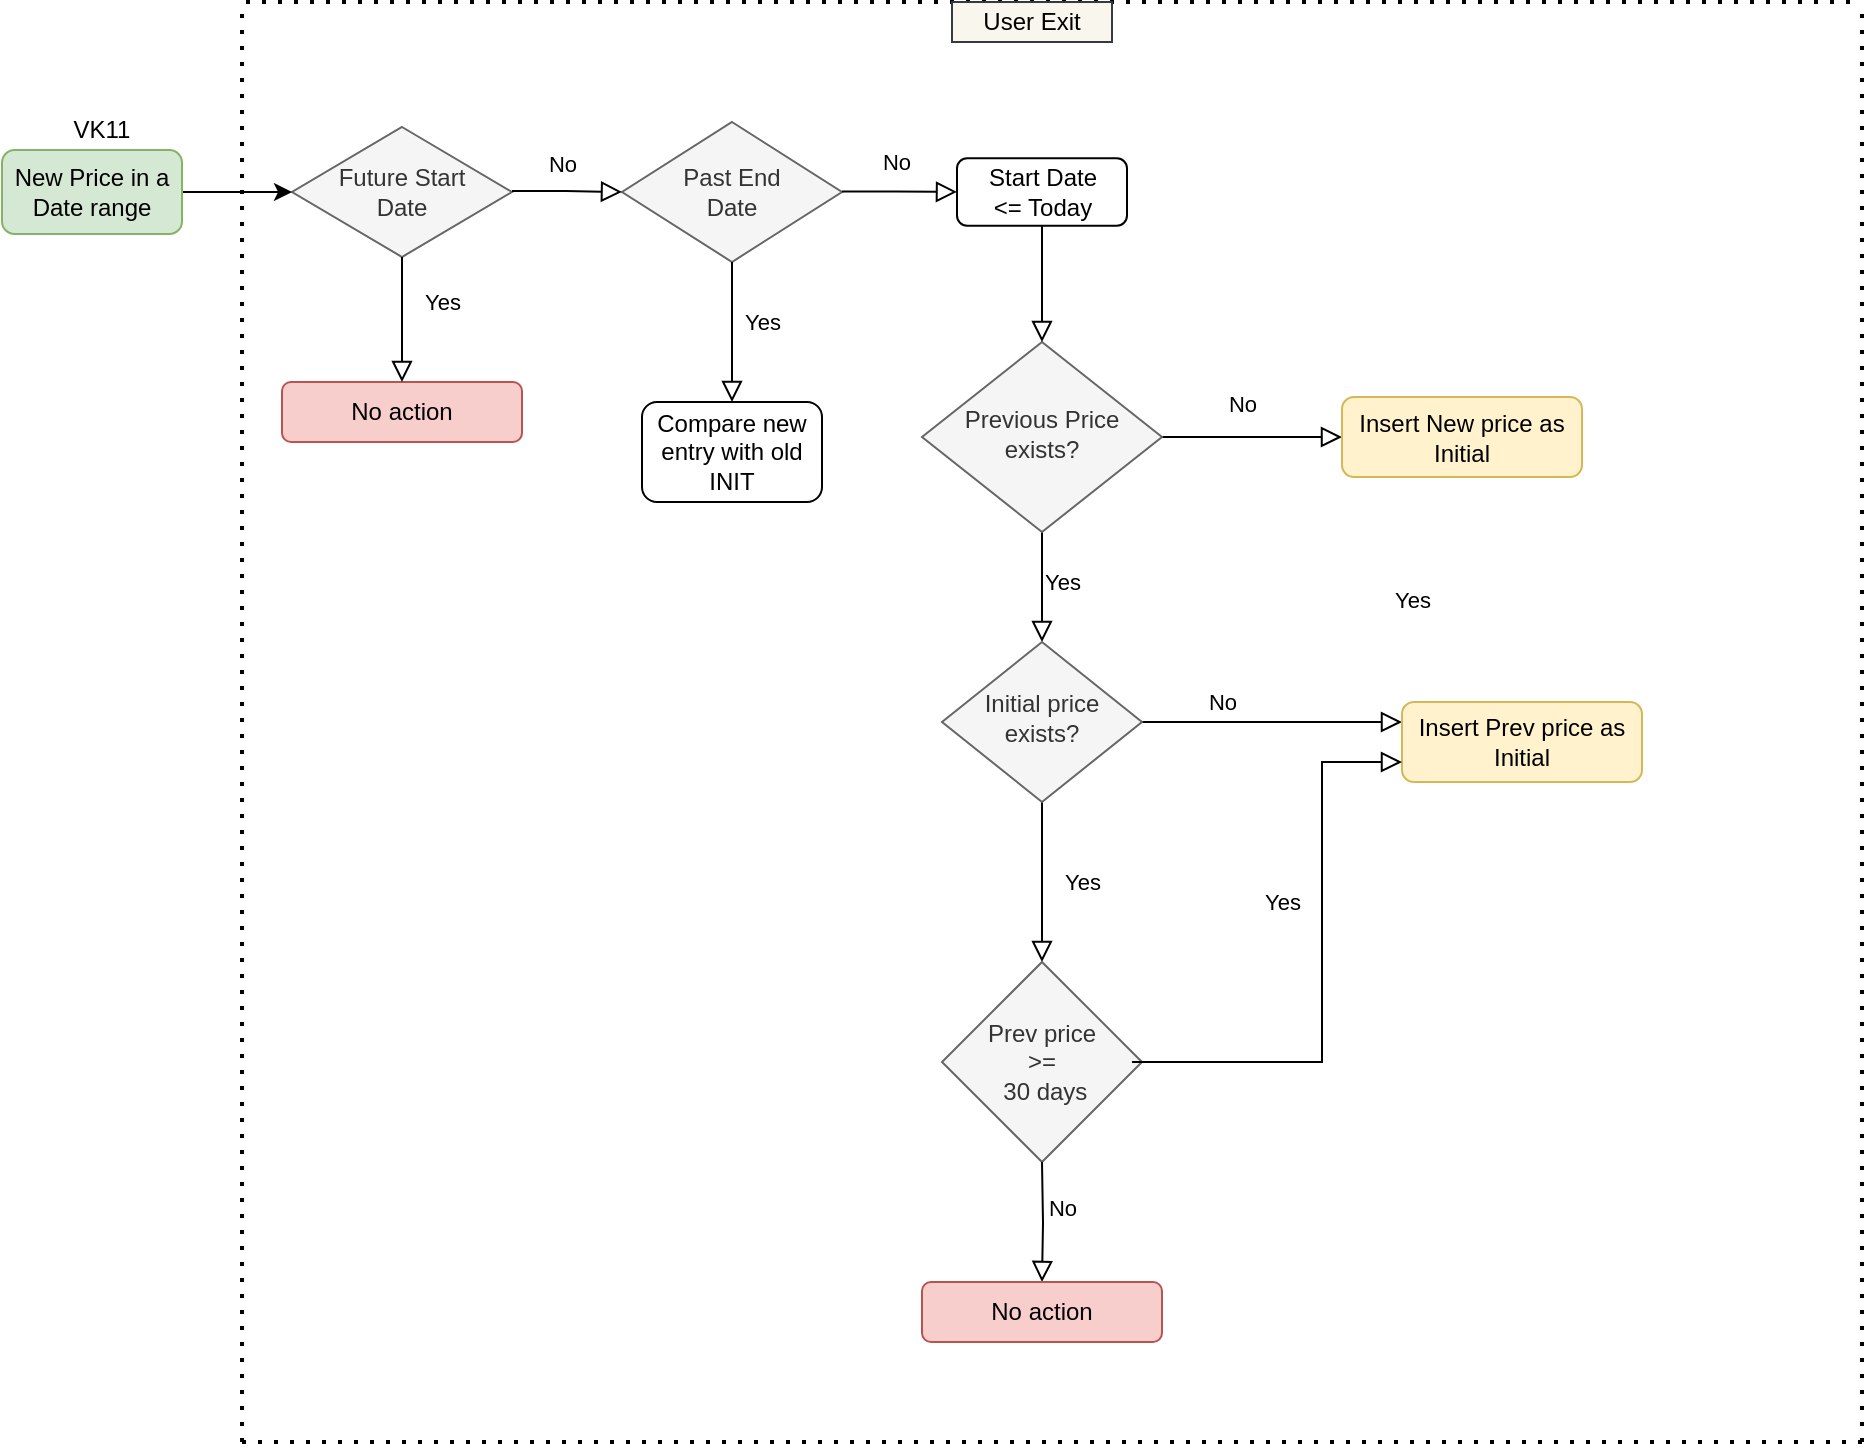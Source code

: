 <mxfile version="14.9.1" type="github">
  <diagram id="C5RBs43oDa-KdzZeNtuy" name="Page-1">
    <mxGraphModel dx="2309" dy="1831" grid="1" gridSize="10" guides="1" tooltips="1" connect="1" arrows="1" fold="1" page="1" pageScale="1" pageWidth="827" pageHeight="1169" math="0" shadow="0">
      <root>
        <mxCell id="WIyWlLk6GJQsqaUBKTNV-0" />
        <mxCell id="WIyWlLk6GJQsqaUBKTNV-1" parent="WIyWlLk6GJQsqaUBKTNV-0" />
        <mxCell id="WIyWlLk6GJQsqaUBKTNV-3" value="Start Date &lt;br&gt;&amp;lt;= Today" style="rounded=1;whiteSpace=wrap;html=1;fontSize=12;glass=0;strokeWidth=1;shadow=0;" parent="WIyWlLk6GJQsqaUBKTNV-1" vertex="1">
          <mxGeometry x="167.5" y="78.12" width="85" height="33.75" as="geometry" />
        </mxCell>
        <mxCell id="WIyWlLk6GJQsqaUBKTNV-4" value="Yes" style="rounded=0;html=1;jettySize=auto;orthogonalLoop=1;fontSize=11;endArrow=block;endFill=0;endSize=8;strokeWidth=1;shadow=0;labelBackgroundColor=none;edgeStyle=orthogonalEdgeStyle;" parent="WIyWlLk6GJQsqaUBKTNV-1" source="WIyWlLk6GJQsqaUBKTNV-6" target="WIyWlLk6GJQsqaUBKTNV-10" edge="1">
          <mxGeometry x="-1" y="-321" relative="1" as="geometry">
            <mxPoint x="21" y="-115" as="offset" />
          </mxGeometry>
        </mxCell>
        <mxCell id="WIyWlLk6GJQsqaUBKTNV-5" value="No" style="edgeStyle=orthogonalEdgeStyle;rounded=0;html=1;jettySize=auto;orthogonalLoop=1;fontSize=11;endArrow=block;endFill=0;endSize=8;strokeWidth=1;shadow=0;labelBackgroundColor=none;" parent="WIyWlLk6GJQsqaUBKTNV-1" source="WIyWlLk6GJQsqaUBKTNV-6" target="WIyWlLk6GJQsqaUBKTNV-7" edge="1">
          <mxGeometry x="-0.111" y="18" relative="1" as="geometry">
            <mxPoint y="1" as="offset" />
          </mxGeometry>
        </mxCell>
        <mxCell id="WIyWlLk6GJQsqaUBKTNV-6" value="Previous Price exists?" style="rhombus;whiteSpace=wrap;html=1;shadow=0;fontFamily=Helvetica;fontSize=12;align=center;strokeWidth=1;spacing=6;spacingTop=-4;fillColor=#f5f5f5;strokeColor=#666666;fontColor=#333333;" parent="WIyWlLk6GJQsqaUBKTNV-1" vertex="1">
          <mxGeometry x="150" y="170" width="120" height="95" as="geometry" />
        </mxCell>
        <mxCell id="WIyWlLk6GJQsqaUBKTNV-7" value="Insert New price as Initial" style="rounded=1;whiteSpace=wrap;html=1;fontSize=12;glass=0;strokeWidth=1;shadow=0;fillColor=#fff2cc;strokeColor=#d6b656;" parent="WIyWlLk6GJQsqaUBKTNV-1" vertex="1">
          <mxGeometry x="360" y="197.5" width="120" height="40" as="geometry" />
        </mxCell>
        <mxCell id="WIyWlLk6GJQsqaUBKTNV-8" value="No" style="rounded=0;html=1;jettySize=auto;orthogonalLoop=1;fontSize=11;endArrow=block;endFill=0;endSize=8;strokeWidth=1;shadow=0;labelBackgroundColor=none;edgeStyle=orthogonalEdgeStyle;entryX=0.5;entryY=0;entryDx=0;entryDy=0;" parent="WIyWlLk6GJQsqaUBKTNV-1" source="WIyWlLk6GJQsqaUBKTNV-10" edge="1" target="puUOUJRcIxCyxZQvcFH1-1">
          <mxGeometry x="-1" y="103" relative="1" as="geometry">
            <mxPoint x="-13" y="-50" as="offset" />
            <mxPoint x="210" y="490" as="targetPoint" />
          </mxGeometry>
        </mxCell>
        <mxCell id="WIyWlLk6GJQsqaUBKTNV-9" value="Yes" style="edgeStyle=orthogonalEdgeStyle;rounded=0;html=1;jettySize=auto;orthogonalLoop=1;fontSize=11;endArrow=block;endFill=0;endSize=8;strokeWidth=1;shadow=0;labelBackgroundColor=none;" parent="WIyWlLk6GJQsqaUBKTNV-1" source="WIyWlLk6GJQsqaUBKTNV-10" target="WIyWlLk6GJQsqaUBKTNV-12" edge="1">
          <mxGeometry x="-1" y="-85" relative="1" as="geometry">
            <mxPoint x="-30" y="-5" as="offset" />
            <Array as="points">
              <mxPoint x="360" y="360" />
              <mxPoint x="360" y="360" />
            </Array>
          </mxGeometry>
        </mxCell>
        <mxCell id="WIyWlLk6GJQsqaUBKTNV-10" value="Initial price exists?" style="rhombus;whiteSpace=wrap;html=1;shadow=0;fontFamily=Helvetica;fontSize=12;align=center;strokeWidth=1;spacing=6;spacingTop=-4;fillColor=#f5f5f5;strokeColor=#666666;fontColor=#333333;" parent="WIyWlLk6GJQsqaUBKTNV-1" vertex="1">
          <mxGeometry x="160" y="320" width="100" height="80" as="geometry" />
        </mxCell>
        <mxCell id="WIyWlLk6GJQsqaUBKTNV-12" value="Insert Prev price as Initial" style="rounded=1;whiteSpace=wrap;html=1;fontSize=12;glass=0;strokeWidth=1;shadow=0;fillColor=#fff2cc;strokeColor=#d6b656;" parent="WIyWlLk6GJQsqaUBKTNV-1" vertex="1">
          <mxGeometry x="390" y="350" width="120" height="40" as="geometry" />
        </mxCell>
        <mxCell id="1uFGDJ0BJzNzpiRpG4Sb-0" value="Future Start&lt;br&gt;Date" style="rhombus;whiteSpace=wrap;html=1;fontSize=12;glass=0;strokeWidth=1;shadow=0;fillColor=#f5f5f5;strokeColor=#666666;fontColor=#333333;" parent="WIyWlLk6GJQsqaUBKTNV-1" vertex="1">
          <mxGeometry x="-165" y="62.5" width="110" height="65" as="geometry" />
        </mxCell>
        <mxCell id="1uFGDJ0BJzNzpiRpG4Sb-1" value="No action" style="whiteSpace=wrap;html=1;rounded=1;shadow=0;strokeWidth=1;glass=0;fillColor=#f8cecc;strokeColor=#b85450;" parent="WIyWlLk6GJQsqaUBKTNV-1" vertex="1">
          <mxGeometry x="-170" y="190" width="120" height="30" as="geometry" />
        </mxCell>
        <mxCell id="1uFGDJ0BJzNzpiRpG4Sb-3" value="Past End&lt;br&gt;Date" style="rhombus;whiteSpace=wrap;html=1;fontSize=12;glass=0;strokeWidth=1;shadow=0;fillColor=#f5f5f5;strokeColor=#666666;fontColor=#333333;" parent="WIyWlLk6GJQsqaUBKTNV-1" vertex="1">
          <mxGeometry y="60" width="110" height="70" as="geometry" />
        </mxCell>
        <mxCell id="1uFGDJ0BJzNzpiRpG4Sb-4" value="Compare new entry with old INIT" style="whiteSpace=wrap;html=1;rounded=1;shadow=0;strokeWidth=1;glass=0;" parent="WIyWlLk6GJQsqaUBKTNV-1" vertex="1">
          <mxGeometry x="10" y="200" width="90" height="50" as="geometry" />
        </mxCell>
        <mxCell id="puUOUJRcIxCyxZQvcFH1-1" value="Prev price &lt;br&gt;&amp;gt;=&lt;br&gt;&amp;nbsp;30 days" style="rhombus;whiteSpace=wrap;html=1;fillColor=#f5f5f5;strokeColor=#666666;fontColor=#333333;" parent="WIyWlLk6GJQsqaUBKTNV-1" vertex="1">
          <mxGeometry x="160" y="480" width="100" height="100" as="geometry" />
        </mxCell>
        <mxCell id="puUOUJRcIxCyxZQvcFH1-7" value="Yes" style="edgeStyle=orthogonalEdgeStyle;rounded=0;html=1;jettySize=auto;orthogonalLoop=1;fontSize=11;endArrow=block;endFill=0;endSize=8;strokeWidth=1;shadow=0;labelBackgroundColor=none;" parent="WIyWlLk6GJQsqaUBKTNV-1" edge="1">
          <mxGeometry x="0.228" y="20" relative="1" as="geometry">
            <mxPoint as="offset" />
            <mxPoint x="255" y="530" as="sourcePoint" />
            <mxPoint x="390" y="380" as="targetPoint" />
            <Array as="points">
              <mxPoint x="350" y="530" />
              <mxPoint x="350" y="380" />
            </Array>
          </mxGeometry>
        </mxCell>
        <mxCell id="puUOUJRcIxCyxZQvcFH1-8" value="No" style="rounded=0;html=1;jettySize=auto;orthogonalLoop=1;fontSize=11;endArrow=block;endFill=0;endSize=8;strokeWidth=1;shadow=0;labelBackgroundColor=none;edgeStyle=orthogonalEdgeStyle;entryX=0.5;entryY=0;entryDx=0;entryDy=0;" parent="WIyWlLk6GJQsqaUBKTNV-1" target="puUOUJRcIxCyxZQvcFH1-22" edge="1">
          <mxGeometry x="-0.231" y="10" relative="1" as="geometry">
            <mxPoint as="offset" />
            <mxPoint x="210" y="580" as="sourcePoint" />
            <mxPoint x="209.58" y="678" as="targetPoint" />
          </mxGeometry>
        </mxCell>
        <mxCell id="puUOUJRcIxCyxZQvcFH1-14" value="No" style="edgeStyle=orthogonalEdgeStyle;rounded=0;html=1;jettySize=auto;orthogonalLoop=1;fontSize=11;endArrow=block;endFill=0;endSize=8;strokeWidth=1;shadow=0;labelBackgroundColor=none;" parent="WIyWlLk6GJQsqaUBKTNV-1" edge="1">
          <mxGeometry x="-0.091" y="14" relative="1" as="geometry">
            <mxPoint as="offset" />
            <mxPoint x="-55" y="94.5" as="sourcePoint" />
            <mxPoint y="95" as="targetPoint" />
            <Array as="points">
              <mxPoint x="-28" y="94" />
              <mxPoint y="95" />
            </Array>
          </mxGeometry>
        </mxCell>
        <mxCell id="puUOUJRcIxCyxZQvcFH1-15" value="No" style="edgeStyle=orthogonalEdgeStyle;rounded=0;html=1;jettySize=auto;orthogonalLoop=1;fontSize=11;endArrow=block;endFill=0;endSize=8;strokeWidth=1;shadow=0;labelBackgroundColor=none;entryX=0;entryY=0.5;entryDx=0;entryDy=0;" parent="WIyWlLk6GJQsqaUBKTNV-1" target="WIyWlLk6GJQsqaUBKTNV-3" edge="1">
          <mxGeometry x="-0.058" y="15" relative="1" as="geometry">
            <mxPoint as="offset" />
            <mxPoint x="110" y="94.71" as="sourcePoint" />
            <mxPoint x="150" y="95" as="targetPoint" />
            <Array as="points">
              <mxPoint x="137" y="95" />
            </Array>
          </mxGeometry>
        </mxCell>
        <mxCell id="puUOUJRcIxCyxZQvcFH1-17" value="Yes" style="rounded=0;html=1;jettySize=auto;orthogonalLoop=1;fontSize=11;endArrow=block;endFill=0;endSize=8;strokeWidth=1;shadow=0;labelBackgroundColor=none;edgeStyle=orthogonalEdgeStyle;entryX=0.5;entryY=0;entryDx=0;entryDy=0;exitX=0.5;exitY=1;exitDx=0;exitDy=0;" parent="WIyWlLk6GJQsqaUBKTNV-1" source="1uFGDJ0BJzNzpiRpG4Sb-0" target="1uFGDJ0BJzNzpiRpG4Sb-1" edge="1">
          <mxGeometry x="0.04" y="180" relative="1" as="geometry">
            <mxPoint as="offset" />
            <mxPoint x="-110.29" y="130" as="sourcePoint" />
            <mxPoint x="-110.29" y="185" as="targetPoint" />
          </mxGeometry>
        </mxCell>
        <mxCell id="puUOUJRcIxCyxZQvcFH1-19" value="Yes" style="rounded=0;html=1;jettySize=auto;orthogonalLoop=1;fontSize=11;endArrow=block;endFill=0;endSize=8;strokeWidth=1;shadow=0;labelBackgroundColor=none;edgeStyle=orthogonalEdgeStyle;exitX=0.5;exitY=1;exitDx=0;exitDy=0;entryX=0.5;entryY=0;entryDx=0;entryDy=0;" parent="WIyWlLk6GJQsqaUBKTNV-1" source="WIyWlLk6GJQsqaUBKTNV-3" target="WIyWlLk6GJQsqaUBKTNV-6" edge="1">
          <mxGeometry x="1" y="120" relative="1" as="geometry">
            <mxPoint x="-110" y="120" as="offset" />
            <mxPoint x="220" y="275" as="sourcePoint" />
            <mxPoint x="310" y="180" as="targetPoint" />
          </mxGeometry>
        </mxCell>
        <mxCell id="puUOUJRcIxCyxZQvcFH1-20" value="Yes" style="rounded=0;html=1;jettySize=auto;orthogonalLoop=1;fontSize=11;endArrow=block;endFill=0;endSize=8;strokeWidth=1;shadow=0;labelBackgroundColor=none;edgeStyle=orthogonalEdgeStyle;entryX=0.5;entryY=0;entryDx=0;entryDy=0;exitX=0.5;exitY=1;exitDx=0;exitDy=0;" parent="WIyWlLk6GJQsqaUBKTNV-1" source="1uFGDJ0BJzNzpiRpG4Sb-3" target="1uFGDJ0BJzNzpiRpG4Sb-4" edge="1">
          <mxGeometry x="1" y="354" relative="1" as="geometry">
            <mxPoint x="-14" y="99" as="offset" />
            <mxPoint x="60" y="140" as="sourcePoint" />
            <mxPoint x="-100" y="200" as="targetPoint" />
            <Array as="points">
              <mxPoint x="55" y="180" />
              <mxPoint x="55" y="180" />
            </Array>
          </mxGeometry>
        </mxCell>
        <mxCell id="puUOUJRcIxCyxZQvcFH1-22" value="No action" style="whiteSpace=wrap;html=1;rounded=1;shadow=0;strokeWidth=1;glass=0;fillColor=#f8cecc;strokeColor=#b85450;" parent="WIyWlLk6GJQsqaUBKTNV-1" vertex="1">
          <mxGeometry x="150" y="640" width="120" height="30" as="geometry" />
        </mxCell>
        <mxCell id="puUOUJRcIxCyxZQvcFH1-27" value="" style="edgeStyle=orthogonalEdgeStyle;rounded=0;orthogonalLoop=1;jettySize=auto;html=1;" parent="WIyWlLk6GJQsqaUBKTNV-1" source="puUOUJRcIxCyxZQvcFH1-26" target="1uFGDJ0BJzNzpiRpG4Sb-0" edge="1">
          <mxGeometry relative="1" as="geometry" />
        </mxCell>
        <mxCell id="puUOUJRcIxCyxZQvcFH1-26" value="New Price in a Date range" style="rounded=1;whiteSpace=wrap;html=1;fillColor=#d5e8d4;strokeColor=#82b366;" parent="WIyWlLk6GJQsqaUBKTNV-1" vertex="1">
          <mxGeometry x="-310" y="74" width="90" height="42" as="geometry" />
        </mxCell>
        <mxCell id="puUOUJRcIxCyxZQvcFH1-29" value="VK11" style="text;html=1;strokeColor=none;fillColor=none;align=center;verticalAlign=middle;whiteSpace=wrap;rounded=0;" parent="WIyWlLk6GJQsqaUBKTNV-1" vertex="1">
          <mxGeometry x="-280" y="54" width="40" height="20" as="geometry" />
        </mxCell>
        <mxCell id="puUOUJRcIxCyxZQvcFH1-31" value="" style="endArrow=none;dashed=1;html=1;dashPattern=1 3;strokeWidth=2;" parent="WIyWlLk6GJQsqaUBKTNV-1" edge="1">
          <mxGeometry width="50" height="50" relative="1" as="geometry">
            <mxPoint x="-190" y="720" as="sourcePoint" />
            <mxPoint x="-190" as="targetPoint" />
          </mxGeometry>
        </mxCell>
        <mxCell id="puUOUJRcIxCyxZQvcFH1-32" value="" style="endArrow=none;dashed=1;html=1;dashPattern=1 3;strokeWidth=2;" parent="WIyWlLk6GJQsqaUBKTNV-1" edge="1">
          <mxGeometry width="50" height="50" relative="1" as="geometry">
            <mxPoint x="-190" y="720" as="sourcePoint" />
            <mxPoint x="620" y="720" as="targetPoint" />
          </mxGeometry>
        </mxCell>
        <mxCell id="puUOUJRcIxCyxZQvcFH1-33" value="" style="endArrow=none;dashed=1;html=1;dashPattern=1 3;strokeWidth=2;" parent="WIyWlLk6GJQsqaUBKTNV-1" edge="1">
          <mxGeometry width="50" height="50" relative="1" as="geometry">
            <mxPoint x="620" y="720" as="sourcePoint" />
            <mxPoint x="620" as="targetPoint" />
          </mxGeometry>
        </mxCell>
        <mxCell id="puUOUJRcIxCyxZQvcFH1-34" value="" style="endArrow=none;dashed=1;html=1;dashPattern=1 3;strokeWidth=2;" parent="WIyWlLk6GJQsqaUBKTNV-1" edge="1">
          <mxGeometry width="50" height="50" relative="1" as="geometry">
            <mxPoint x="-188" as="sourcePoint" />
            <mxPoint x="620" as="targetPoint" />
          </mxGeometry>
        </mxCell>
        <mxCell id="puUOUJRcIxCyxZQvcFH1-35" value="User Exit" style="text;html=1;fillColor=#f9f7ed;align=center;verticalAlign=middle;whiteSpace=wrap;rounded=0;strokeColor=#36393d;" parent="WIyWlLk6GJQsqaUBKTNV-1" vertex="1">
          <mxGeometry x="165" width="80" height="20" as="geometry" />
        </mxCell>
      </root>
    </mxGraphModel>
  </diagram>
</mxfile>
